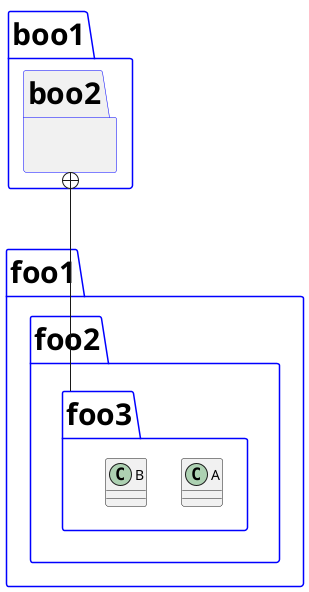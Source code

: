 {
  "sha1": "ta8h6n715brt88lqg0ulxm3thbmn99v",
  "insertion": {
    "when": "2024-05-30T20:48:20.614Z",
    "user": "plantuml@gmail.com"
  }
}
@startuml
skinparam packageBorderColor blue
skinparam packageFontSize 30

package boo1.boo2 {
}

package foo1.foo2.foo3 {
class A
class B
}

boo1.boo2 +--- foo1.foo2.foo3

@enduml
